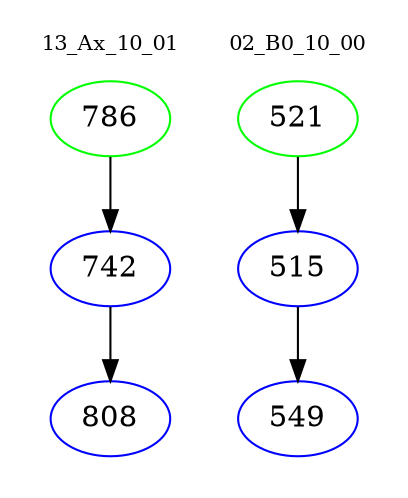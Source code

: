 digraph{
subgraph cluster_0 {
color = white
label = "13_Ax_10_01";
fontsize=10;
T0_786 [label="786", color="green"]
T0_786 -> T0_742 [color="black"]
T0_742 [label="742", color="blue"]
T0_742 -> T0_808 [color="black"]
T0_808 [label="808", color="blue"]
}
subgraph cluster_1 {
color = white
label = "02_B0_10_00";
fontsize=10;
T1_521 [label="521", color="green"]
T1_521 -> T1_515 [color="black"]
T1_515 [label="515", color="blue"]
T1_515 -> T1_549 [color="black"]
T1_549 [label="549", color="blue"]
}
}
